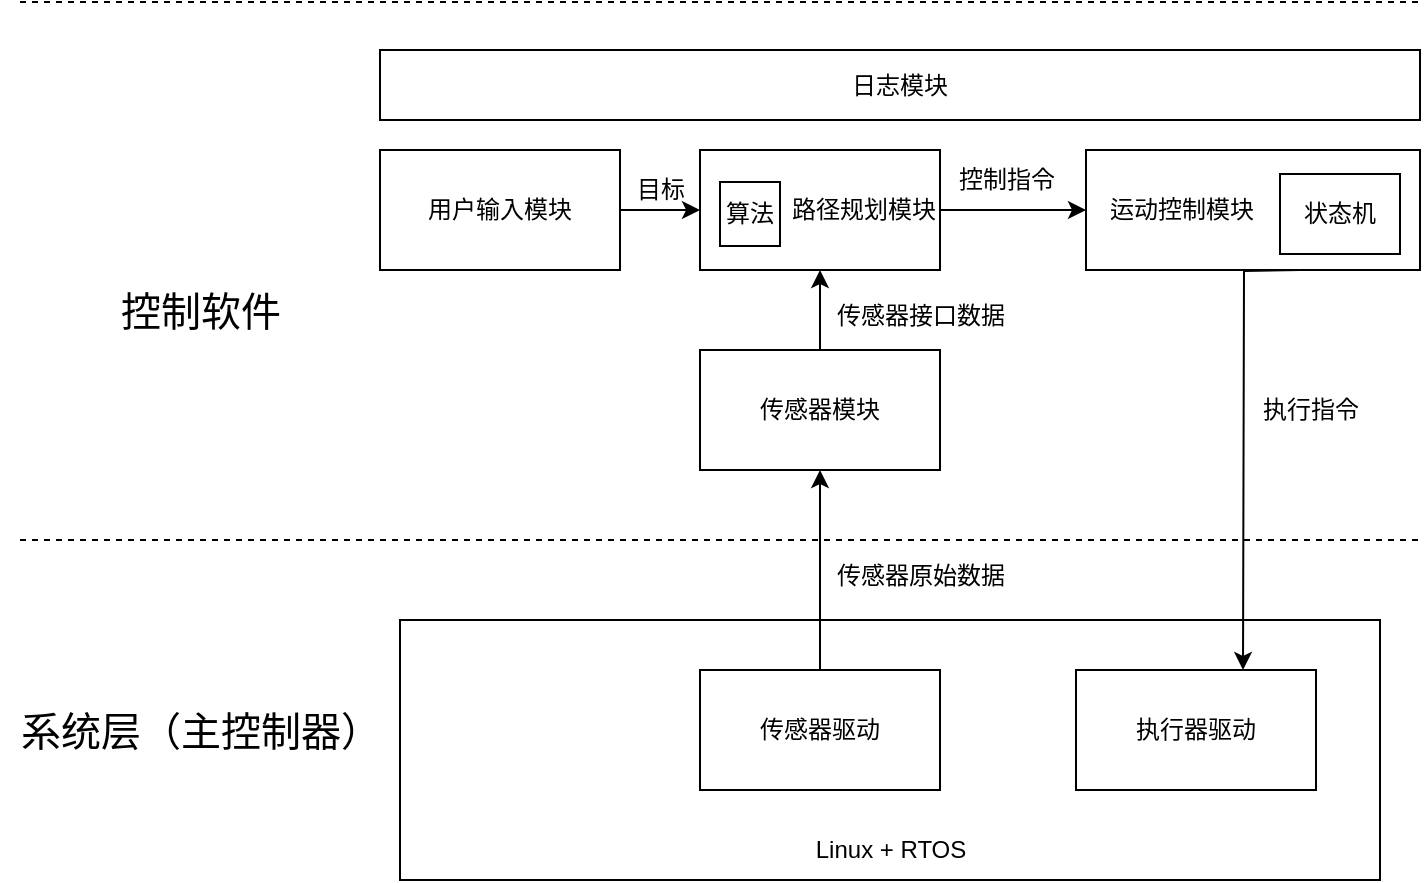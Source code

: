 <mxfile version="24.3.1" type="github">
  <diagram name="Page-1" id="U4SThaLxwMBHsehHA_8d">
    <mxGraphModel dx="823" dy="613" grid="1" gridSize="10" guides="1" tooltips="1" connect="1" arrows="1" fold="1" page="1" pageScale="1" pageWidth="850" pageHeight="1100" math="0" shadow="0">
      <root>
        <mxCell id="0" />
        <mxCell id="1" parent="0" />
        <mxCell id="T2jaAFPdmnZH4lHyGPJD-1" value="" style="rounded=0;whiteSpace=wrap;html=1;align=center;spacingLeft=0;labelPosition=center;verticalLabelPosition=bottom;verticalAlign=top;horizontal=1;labelBorderColor=default;fontColor=default;" parent="1" vertex="1">
          <mxGeometry x="280" y="465" width="490" height="130" as="geometry" />
        </mxCell>
        <mxCell id="vuciN_8sb0v1gXUFZUxv-24" value="" style="edgeStyle=orthogonalEdgeStyle;rounded=0;orthogonalLoop=1;jettySize=auto;html=1;" edge="1" parent="1" source="vuciN_8sb0v1gXUFZUxv-7" target="vuciN_8sb0v1gXUFZUxv-23">
          <mxGeometry relative="1" as="geometry" />
        </mxCell>
        <mxCell id="vuciN_8sb0v1gXUFZUxv-7" value="传感器驱动" style="rounded=0;whiteSpace=wrap;html=1;" vertex="1" parent="1">
          <mxGeometry x="430" y="490" width="120" height="60" as="geometry" />
        </mxCell>
        <mxCell id="vuciN_8sb0v1gXUFZUxv-8" value="执行器&lt;span style=&quot;background-color: initial;&quot;&gt;驱动&lt;/span&gt;" style="rounded=0;whiteSpace=wrap;html=1;" vertex="1" parent="1">
          <mxGeometry x="618" y="490" width="120" height="60" as="geometry" />
        </mxCell>
        <mxCell id="vuciN_8sb0v1gXUFZUxv-13" value="Linux + RTOS" style="text;html=1;align=center;verticalAlign=middle;resizable=0;points=[];autosize=1;strokeColor=none;fillColor=none;" vertex="1" parent="1">
          <mxGeometry x="475" y="565" width="100" height="30" as="geometry" />
        </mxCell>
        <mxCell id="vuciN_8sb0v1gXUFZUxv-14" value="" style="endArrow=none;dashed=1;html=1;rounded=0;" edge="1" parent="1">
          <mxGeometry width="50" height="50" relative="1" as="geometry">
            <mxPoint x="90" y="425" as="sourcePoint" />
            <mxPoint x="790" y="425" as="targetPoint" />
          </mxGeometry>
        </mxCell>
        <mxCell id="vuciN_8sb0v1gXUFZUxv-32" value="" style="edgeStyle=orthogonalEdgeStyle;rounded=0;orthogonalLoop=1;jettySize=auto;html=1;" edge="1" parent="1" source="vuciN_8sb0v1gXUFZUxv-23" target="vuciN_8sb0v1gXUFZUxv-29">
          <mxGeometry relative="1" as="geometry" />
        </mxCell>
        <mxCell id="vuciN_8sb0v1gXUFZUxv-23" value="传感器模块" style="whiteSpace=wrap;html=1;rounded=0;" vertex="1" parent="1">
          <mxGeometry x="430" y="330" width="120" height="60" as="geometry" />
        </mxCell>
        <mxCell id="vuciN_8sb0v1gXUFZUxv-25" value="运动&lt;span style=&quot;background-color: initial;&quot;&gt;控制模块&lt;/span&gt;" style="whiteSpace=wrap;html=1;rounded=0;align=left;spacingRight=11;spacingLeft=10;" vertex="1" parent="1">
          <mxGeometry x="623" y="230" width="167" height="60" as="geometry" />
        </mxCell>
        <mxCell id="vuciN_8sb0v1gXUFZUxv-26" value="" style="edgeStyle=orthogonalEdgeStyle;rounded=0;orthogonalLoop=1;jettySize=auto;html=1;exitX=0.5;exitY=1;exitDx=0;exitDy=0;" edge="1" parent="1">
          <mxGeometry relative="1" as="geometry">
            <mxPoint x="730" y="290" as="sourcePoint" />
            <mxPoint x="701.5" y="490" as="targetPoint" />
          </mxGeometry>
        </mxCell>
        <mxCell id="vuciN_8sb0v1gXUFZUxv-33" value="" style="edgeStyle=orthogonalEdgeStyle;rounded=0;orthogonalLoop=1;jettySize=auto;html=1;" edge="1" parent="1" source="vuciN_8sb0v1gXUFZUxv-29" target="vuciN_8sb0v1gXUFZUxv-25">
          <mxGeometry relative="1" as="geometry" />
        </mxCell>
        <mxCell id="vuciN_8sb0v1gXUFZUxv-29" value="路径规划模块" style="rounded=0;whiteSpace=wrap;html=1;align=right;" vertex="1" parent="1">
          <mxGeometry x="430" y="230" width="120" height="60" as="geometry" />
        </mxCell>
        <mxCell id="vuciN_8sb0v1gXUFZUxv-31" value="" style="edgeStyle=orthogonalEdgeStyle;rounded=0;orthogonalLoop=1;jettySize=auto;html=1;" edge="1" parent="1" source="vuciN_8sb0v1gXUFZUxv-30" target="vuciN_8sb0v1gXUFZUxv-29">
          <mxGeometry relative="1" as="geometry" />
        </mxCell>
        <mxCell id="vuciN_8sb0v1gXUFZUxv-30" value="用户输入模块" style="rounded=0;whiteSpace=wrap;html=1;" vertex="1" parent="1">
          <mxGeometry x="270" y="230" width="120" height="60" as="geometry" />
        </mxCell>
        <mxCell id="vuciN_8sb0v1gXUFZUxv-34" value="控制指令" style="text;html=1;align=center;verticalAlign=middle;resizable=0;points=[];autosize=1;strokeColor=none;fillColor=none;" vertex="1" parent="1">
          <mxGeometry x="548" y="230" width="70" height="30" as="geometry" />
        </mxCell>
        <mxCell id="vuciN_8sb0v1gXUFZUxv-35" value="传感器接口数据" style="text;html=1;align=center;verticalAlign=middle;resizable=0;points=[];autosize=1;strokeColor=none;fillColor=none;" vertex="1" parent="1">
          <mxGeometry x="485" y="298" width="110" height="30" as="geometry" />
        </mxCell>
        <mxCell id="vuciN_8sb0v1gXUFZUxv-36" value="目标" style="text;html=1;align=center;verticalAlign=middle;resizable=0;points=[];autosize=1;strokeColor=none;fillColor=none;" vertex="1" parent="1">
          <mxGeometry x="385" y="235" width="50" height="30" as="geometry" />
        </mxCell>
        <mxCell id="vuciN_8sb0v1gXUFZUxv-38" value="算法" style="rounded=0;whiteSpace=wrap;html=1;" vertex="1" parent="1">
          <mxGeometry x="440" y="246" width="30" height="32" as="geometry" />
        </mxCell>
        <mxCell id="vuciN_8sb0v1gXUFZUxv-40" value="系统层（主控制器）" style="text;html=1;align=center;verticalAlign=middle;resizable=0;points=[];autosize=1;strokeColor=none;fillColor=none;fontSize=20;" vertex="1" parent="1">
          <mxGeometry x="80" y="500" width="200" height="40" as="geometry" />
        </mxCell>
        <mxCell id="vuciN_8sb0v1gXUFZUxv-42" value="控制软件" style="text;html=1;align=center;verticalAlign=middle;resizable=0;points=[];autosize=1;strokeColor=none;fillColor=none;fontSize=20;" vertex="1" parent="1">
          <mxGeometry x="130" y="290" width="100" height="40" as="geometry" />
        </mxCell>
        <mxCell id="vuciN_8sb0v1gXUFZUxv-43" value="" style="endArrow=none;dashed=1;html=1;rounded=0;" edge="1" parent="1">
          <mxGeometry width="50" height="50" relative="1" as="geometry">
            <mxPoint x="90" y="156" as="sourcePoint" />
            <mxPoint x="790" y="156" as="targetPoint" />
          </mxGeometry>
        </mxCell>
        <mxCell id="vuciN_8sb0v1gXUFZUxv-44" value="执行指令" style="text;html=1;align=center;verticalAlign=middle;resizable=0;points=[];autosize=1;strokeColor=none;fillColor=none;" vertex="1" parent="1">
          <mxGeometry x="700" y="345" width="70" height="30" as="geometry" />
        </mxCell>
        <mxCell id="vuciN_8sb0v1gXUFZUxv-45" value="传感器原始数据" style="text;html=1;align=center;verticalAlign=middle;resizable=0;points=[];autosize=1;strokeColor=none;fillColor=none;" vertex="1" parent="1">
          <mxGeometry x="485" y="428" width="110" height="30" as="geometry" />
        </mxCell>
        <mxCell id="vuciN_8sb0v1gXUFZUxv-50" value="日志模块" style="rounded=0;whiteSpace=wrap;html=1;" vertex="1" parent="1">
          <mxGeometry x="270" y="180" width="520" height="35" as="geometry" />
        </mxCell>
        <mxCell id="vuciN_8sb0v1gXUFZUxv-52" value="状态机" style="whiteSpace=wrap;html=1;" vertex="1" parent="1">
          <mxGeometry x="720" y="242" width="60" height="40" as="geometry" />
        </mxCell>
      </root>
    </mxGraphModel>
  </diagram>
</mxfile>
